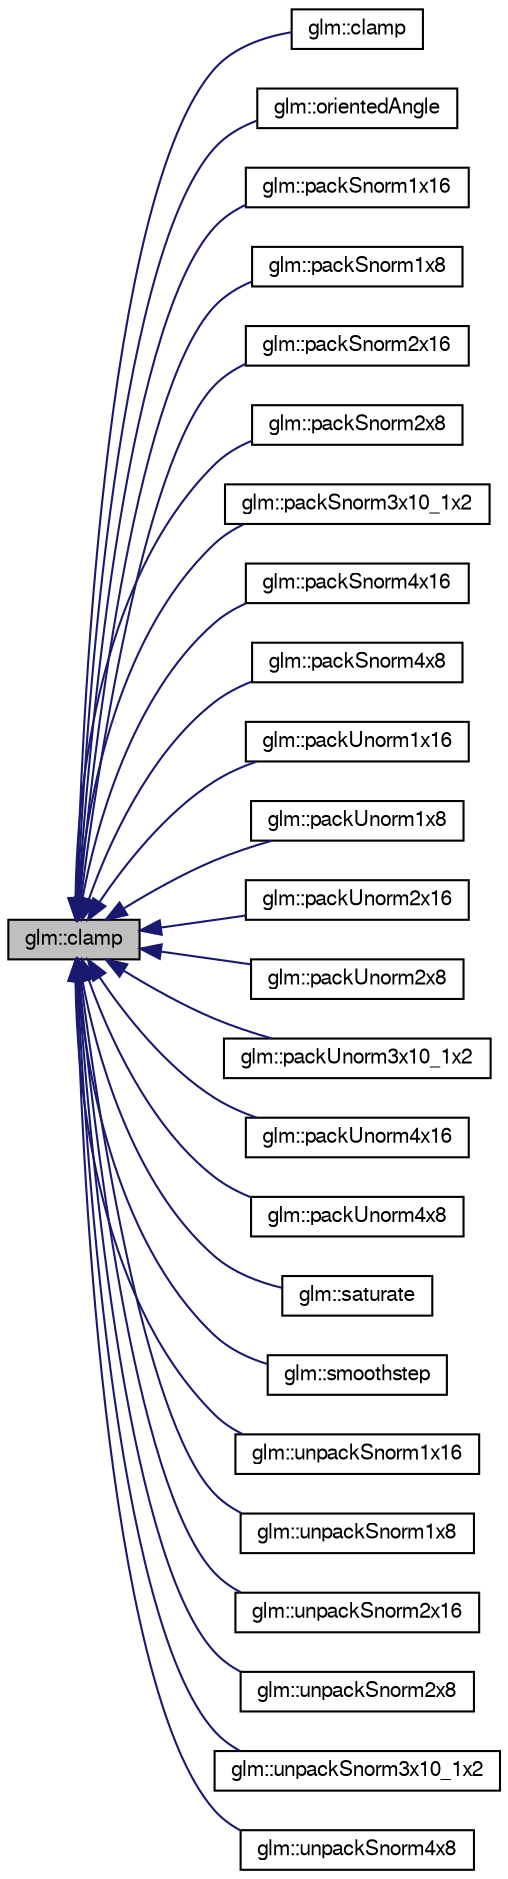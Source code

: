 digraph G
{
  bgcolor="transparent";
  edge [fontname="FreeSans",fontsize=10,labelfontname="FreeSans",labelfontsize=10];
  node [fontname="FreeSans",fontsize=10,shape=record];
  rankdir=LR;
  Node1 [label="glm::clamp",height=0.2,width=0.4,color="black", fillcolor="grey75", style="filled" fontcolor="black"];
  Node1 -> Node2 [dir=back,color="midnightblue",fontsize=10,style="solid"];
  Node2 [label="glm::clamp",height=0.2,width=0.4,color="black",URL="$group__gtx__wrap.html#g18e81aeb796ba941505bb883f1efd586"];
  Node1 -> Node3 [dir=back,color="midnightblue",fontsize=10,style="solid"];
  Node3 [label="glm::orientedAngle",height=0.2,width=0.4,color="black",URL="$group__gtx__vector__angle.html#gfd969749b953f7a58da4a2563d06ea36"];
  Node1 -> Node4 [dir=back,color="midnightblue",fontsize=10,style="solid"];
  Node4 [label="glm::packSnorm1x16",height=0.2,width=0.4,color="black",URL="$group__gtc__packing.html#gc29411d6c0f6ed0fe9f0396dfe92e0e8"];
  Node1 -> Node5 [dir=back,color="midnightblue",fontsize=10,style="solid"];
  Node5 [label="glm::packSnorm1x8",height=0.2,width=0.4,color="black",URL="$group__gtc__packing.html#g26b6cd7a35c46c4b6a342f3b97b47423"];
  Node1 -> Node6 [dir=back,color="midnightblue",fontsize=10,style="solid"];
  Node6 [label="glm::packSnorm2x16",height=0.2,width=0.4,color="black",URL="$group__core__func__packing.html#g0c8005de240d6c4ca3d16c7bee25c622"];
  Node1 -> Node7 [dir=back,color="midnightblue",fontsize=10,style="solid"];
  Node7 [label="glm::packSnorm2x8",height=0.2,width=0.4,color="black",URL="$group__gtc__packing.html#g05d08a82923166ec7cd5d0e6154c9953"];
  Node1 -> Node8 [dir=back,color="midnightblue",fontsize=10,style="solid"];
  Node8 [label="glm::packSnorm3x10_1x2",height=0.2,width=0.4,color="black",URL="$group__gtc__packing.html#g0d4157cec37c0312216a7be1cc92df54"];
  Node1 -> Node9 [dir=back,color="midnightblue",fontsize=10,style="solid"];
  Node9 [label="glm::packSnorm4x16",height=0.2,width=0.4,color="black",URL="$group__gtc__packing.html#g9b237d7c66b7a71964e6d1f4dc06539f"];
  Node1 -> Node10 [dir=back,color="midnightblue",fontsize=10,style="solid"];
  Node10 [label="glm::packSnorm4x8",height=0.2,width=0.4,color="black",URL="$group__core__func__packing.html#gfcf25acc0d361c6c696a433aa5dfd16b"];
  Node1 -> Node11 [dir=back,color="midnightblue",fontsize=10,style="solid"];
  Node11 [label="glm::packUnorm1x16",height=0.2,width=0.4,color="black",URL="$group__gtc__packing.html#g60c7d915f5653559ae02c2f79a8c5c1d"];
  Node1 -> Node12 [dir=back,color="midnightblue",fontsize=10,style="solid"];
  Node12 [label="glm::packUnorm1x8",height=0.2,width=0.4,color="black",URL="$group__gtc__packing.html#g2f9963e5d762b10085b280d3662017ba"];
  Node1 -> Node13 [dir=back,color="midnightblue",fontsize=10,style="solid"];
  Node13 [label="glm::packUnorm2x16",height=0.2,width=0.4,color="black",URL="$group__core__func__packing.html#g0659ddaf09727551c7bf51655d2a65cf"];
  Node1 -> Node14 [dir=back,color="midnightblue",fontsize=10,style="solid"];
  Node14 [label="glm::packUnorm2x8",height=0.2,width=0.4,color="black",URL="$group__gtc__packing.html#g833288fc0d4a79f19d0db75a6843bfe6"];
  Node1 -> Node15 [dir=back,color="midnightblue",fontsize=10,style="solid"];
  Node15 [label="glm::packUnorm3x10_1x2",height=0.2,width=0.4,color="black",URL="$group__gtc__packing.html#g2cf2d11b40bd48639110456fd74c2e33"];
  Node1 -> Node16 [dir=back,color="midnightblue",fontsize=10,style="solid"];
  Node16 [label="glm::packUnorm4x16",height=0.2,width=0.4,color="black",URL="$group__gtc__packing.html#gc561f06c908b7302537a8ef29fcb409e"];
  Node1 -> Node17 [dir=back,color="midnightblue",fontsize=10,style="solid"];
  Node17 [label="glm::packUnorm4x8",height=0.2,width=0.4,color="black",URL="$group__core__func__packing.html#g834ee9a9e73dcb0a7c1fc88143f3edb8"];
  Node1 -> Node18 [dir=back,color="midnightblue",fontsize=10,style="solid"];
  Node18 [label="glm::saturate",height=0.2,width=0.4,color="black",URL="$group__gtx__compatibility.html#g3f1e08f6c126c7e3585c36c32c108284",tooltip="Returns clamp(x, 0, 1) for each component in x. (From GLM_GTX_compatibility)."];
  Node1 -> Node19 [dir=back,color="midnightblue",fontsize=10,style="solid"];
  Node19 [label="glm::smoothstep",height=0.2,width=0.4,color="black",URL="$group__core__func__common.html#gcd449790122dcacf69b7e8a53f97fdd8"];
  Node1 -> Node20 [dir=back,color="midnightblue",fontsize=10,style="solid"];
  Node20 [label="glm::unpackSnorm1x16",height=0.2,width=0.4,color="black",URL="$group__gtc__packing.html#g246f451cebf590726324f7a283e3d65e"];
  Node1 -> Node21 [dir=back,color="midnightblue",fontsize=10,style="solid"];
  Node21 [label="glm::unpackSnorm1x8",height=0.2,width=0.4,color="black",URL="$group__gtc__packing.html#g6f2bebf536fbf7c8b97d4b306bb3354e"];
  Node1 -> Node22 [dir=back,color="midnightblue",fontsize=10,style="solid"];
  Node22 [label="glm::unpackSnorm2x16",height=0.2,width=0.4,color="black",URL="$group__core__func__packing.html#ga3f9bd6a71d7bdfab090b9626f2466aa"];
  Node1 -> Node23 [dir=back,color="midnightblue",fontsize=10,style="solid"];
  Node23 [label="glm::unpackSnorm2x8",height=0.2,width=0.4,color="black",URL="$group__gtc__packing.html#g27f30f0281b88e152b0895f5e2ead878"];
  Node1 -> Node24 [dir=back,color="midnightblue",fontsize=10,style="solid"];
  Node24 [label="glm::unpackSnorm3x10_1x2",height=0.2,width=0.4,color="black",URL="$group__gtc__packing.html#g8b8bb827a3743ca553d8702d3e337101"];
  Node1 -> Node25 [dir=back,color="midnightblue",fontsize=10,style="solid"];
  Node25 [label="glm::unpackSnorm4x8",height=0.2,width=0.4,color="black",URL="$group__core__func__packing.html#g126a0deffef1f2d10dd67237981a870b"];
}
